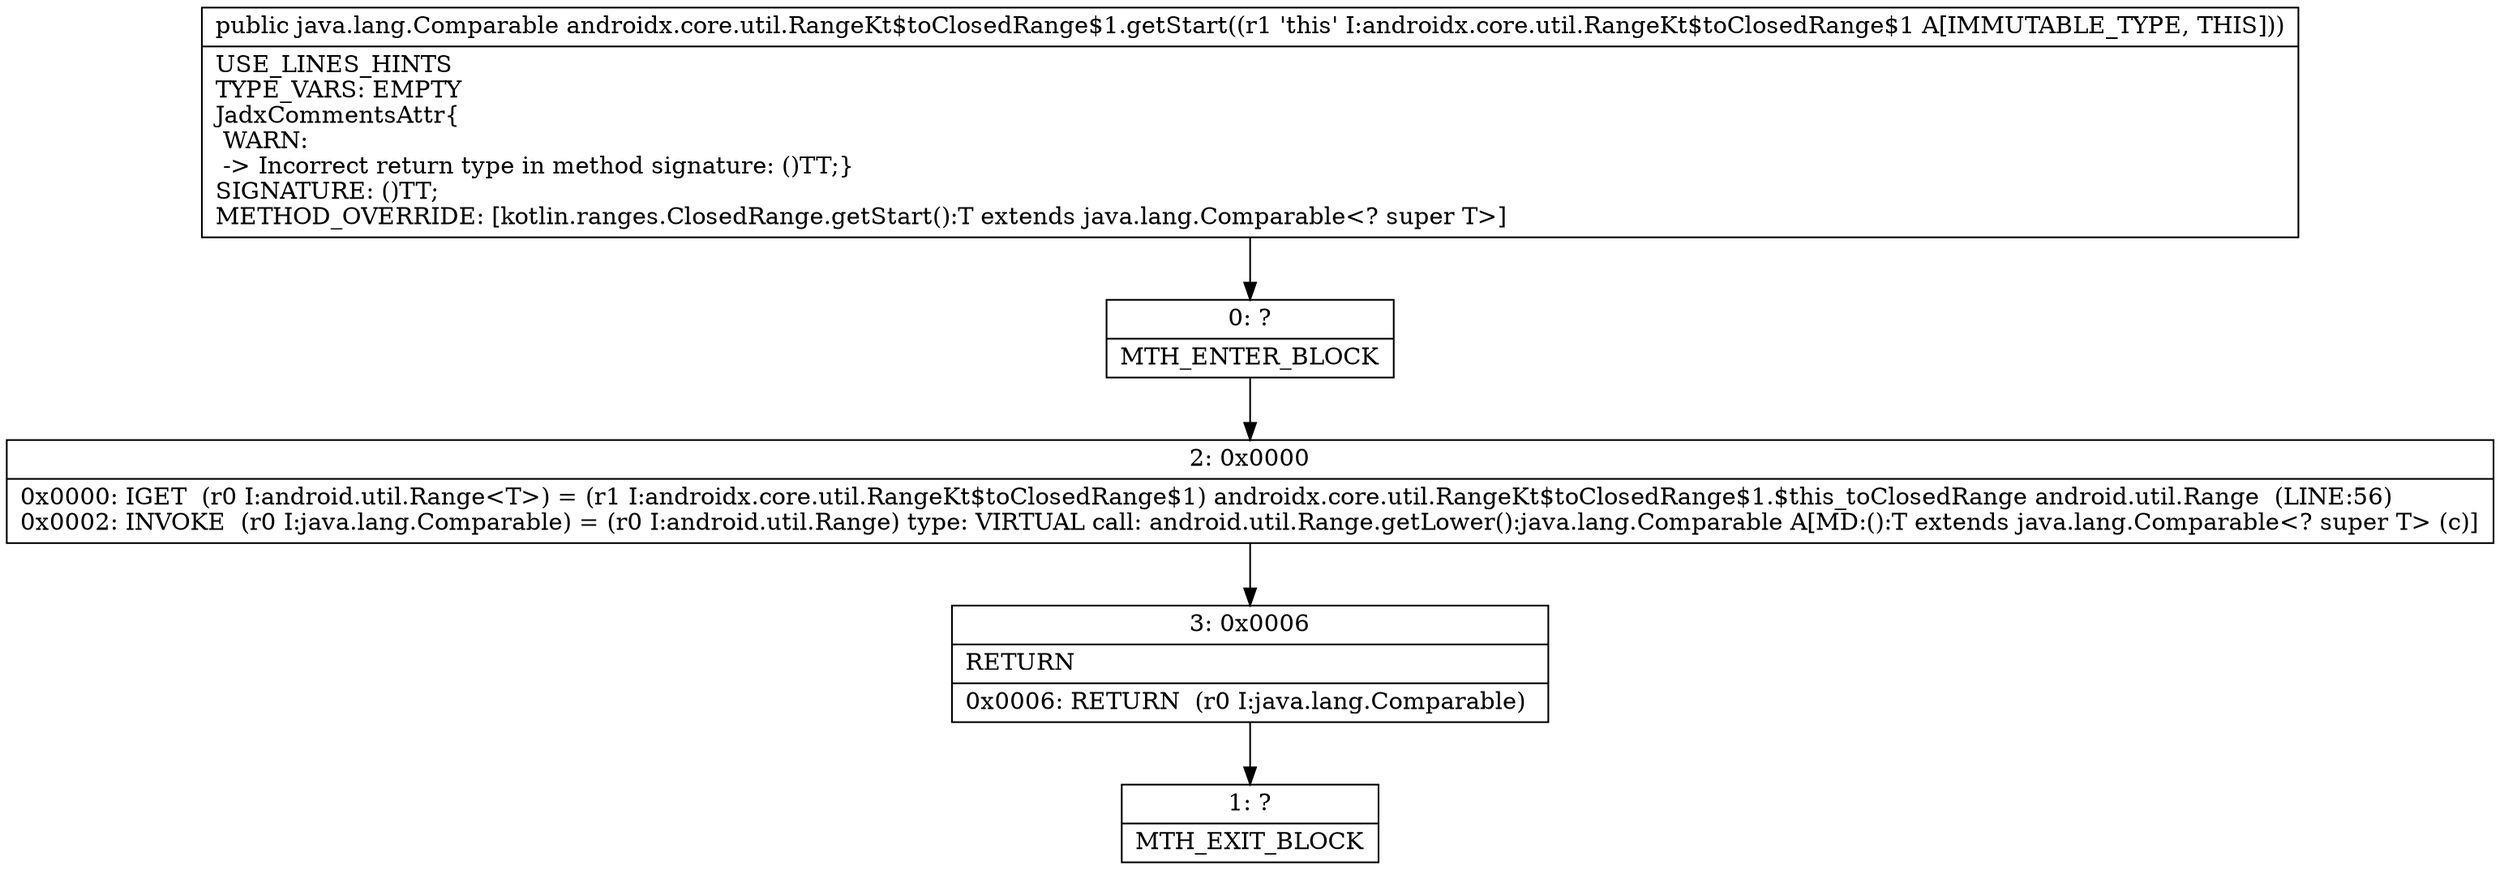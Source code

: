 digraph "CFG forandroidx.core.util.RangeKt$toClosedRange$1.getStart()Ljava\/lang\/Comparable;" {
Node_0 [shape=record,label="{0\:\ ?|MTH_ENTER_BLOCK\l}"];
Node_2 [shape=record,label="{2\:\ 0x0000|0x0000: IGET  (r0 I:android.util.Range\<T\>) = (r1 I:androidx.core.util.RangeKt$toClosedRange$1) androidx.core.util.RangeKt$toClosedRange$1.$this_toClosedRange android.util.Range  (LINE:56)\l0x0002: INVOKE  (r0 I:java.lang.Comparable) = (r0 I:android.util.Range) type: VIRTUAL call: android.util.Range.getLower():java.lang.Comparable A[MD:():T extends java.lang.Comparable\<? super T\> (c)]\l}"];
Node_3 [shape=record,label="{3\:\ 0x0006|RETURN\l|0x0006: RETURN  (r0 I:java.lang.Comparable) \l}"];
Node_1 [shape=record,label="{1\:\ ?|MTH_EXIT_BLOCK\l}"];
MethodNode[shape=record,label="{public java.lang.Comparable androidx.core.util.RangeKt$toClosedRange$1.getStart((r1 'this' I:androidx.core.util.RangeKt$toClosedRange$1 A[IMMUTABLE_TYPE, THIS]))  | USE_LINES_HINTS\lTYPE_VARS: EMPTY\lJadxCommentsAttr\{\l WARN: \l \-\> Incorrect return type in method signature: ()TT;\}\lSIGNATURE: ()TT;\lMETHOD_OVERRIDE: [kotlin.ranges.ClosedRange.getStart():T extends java.lang.Comparable\<? super T\>]\l}"];
MethodNode -> Node_0;Node_0 -> Node_2;
Node_2 -> Node_3;
Node_3 -> Node_1;
}

